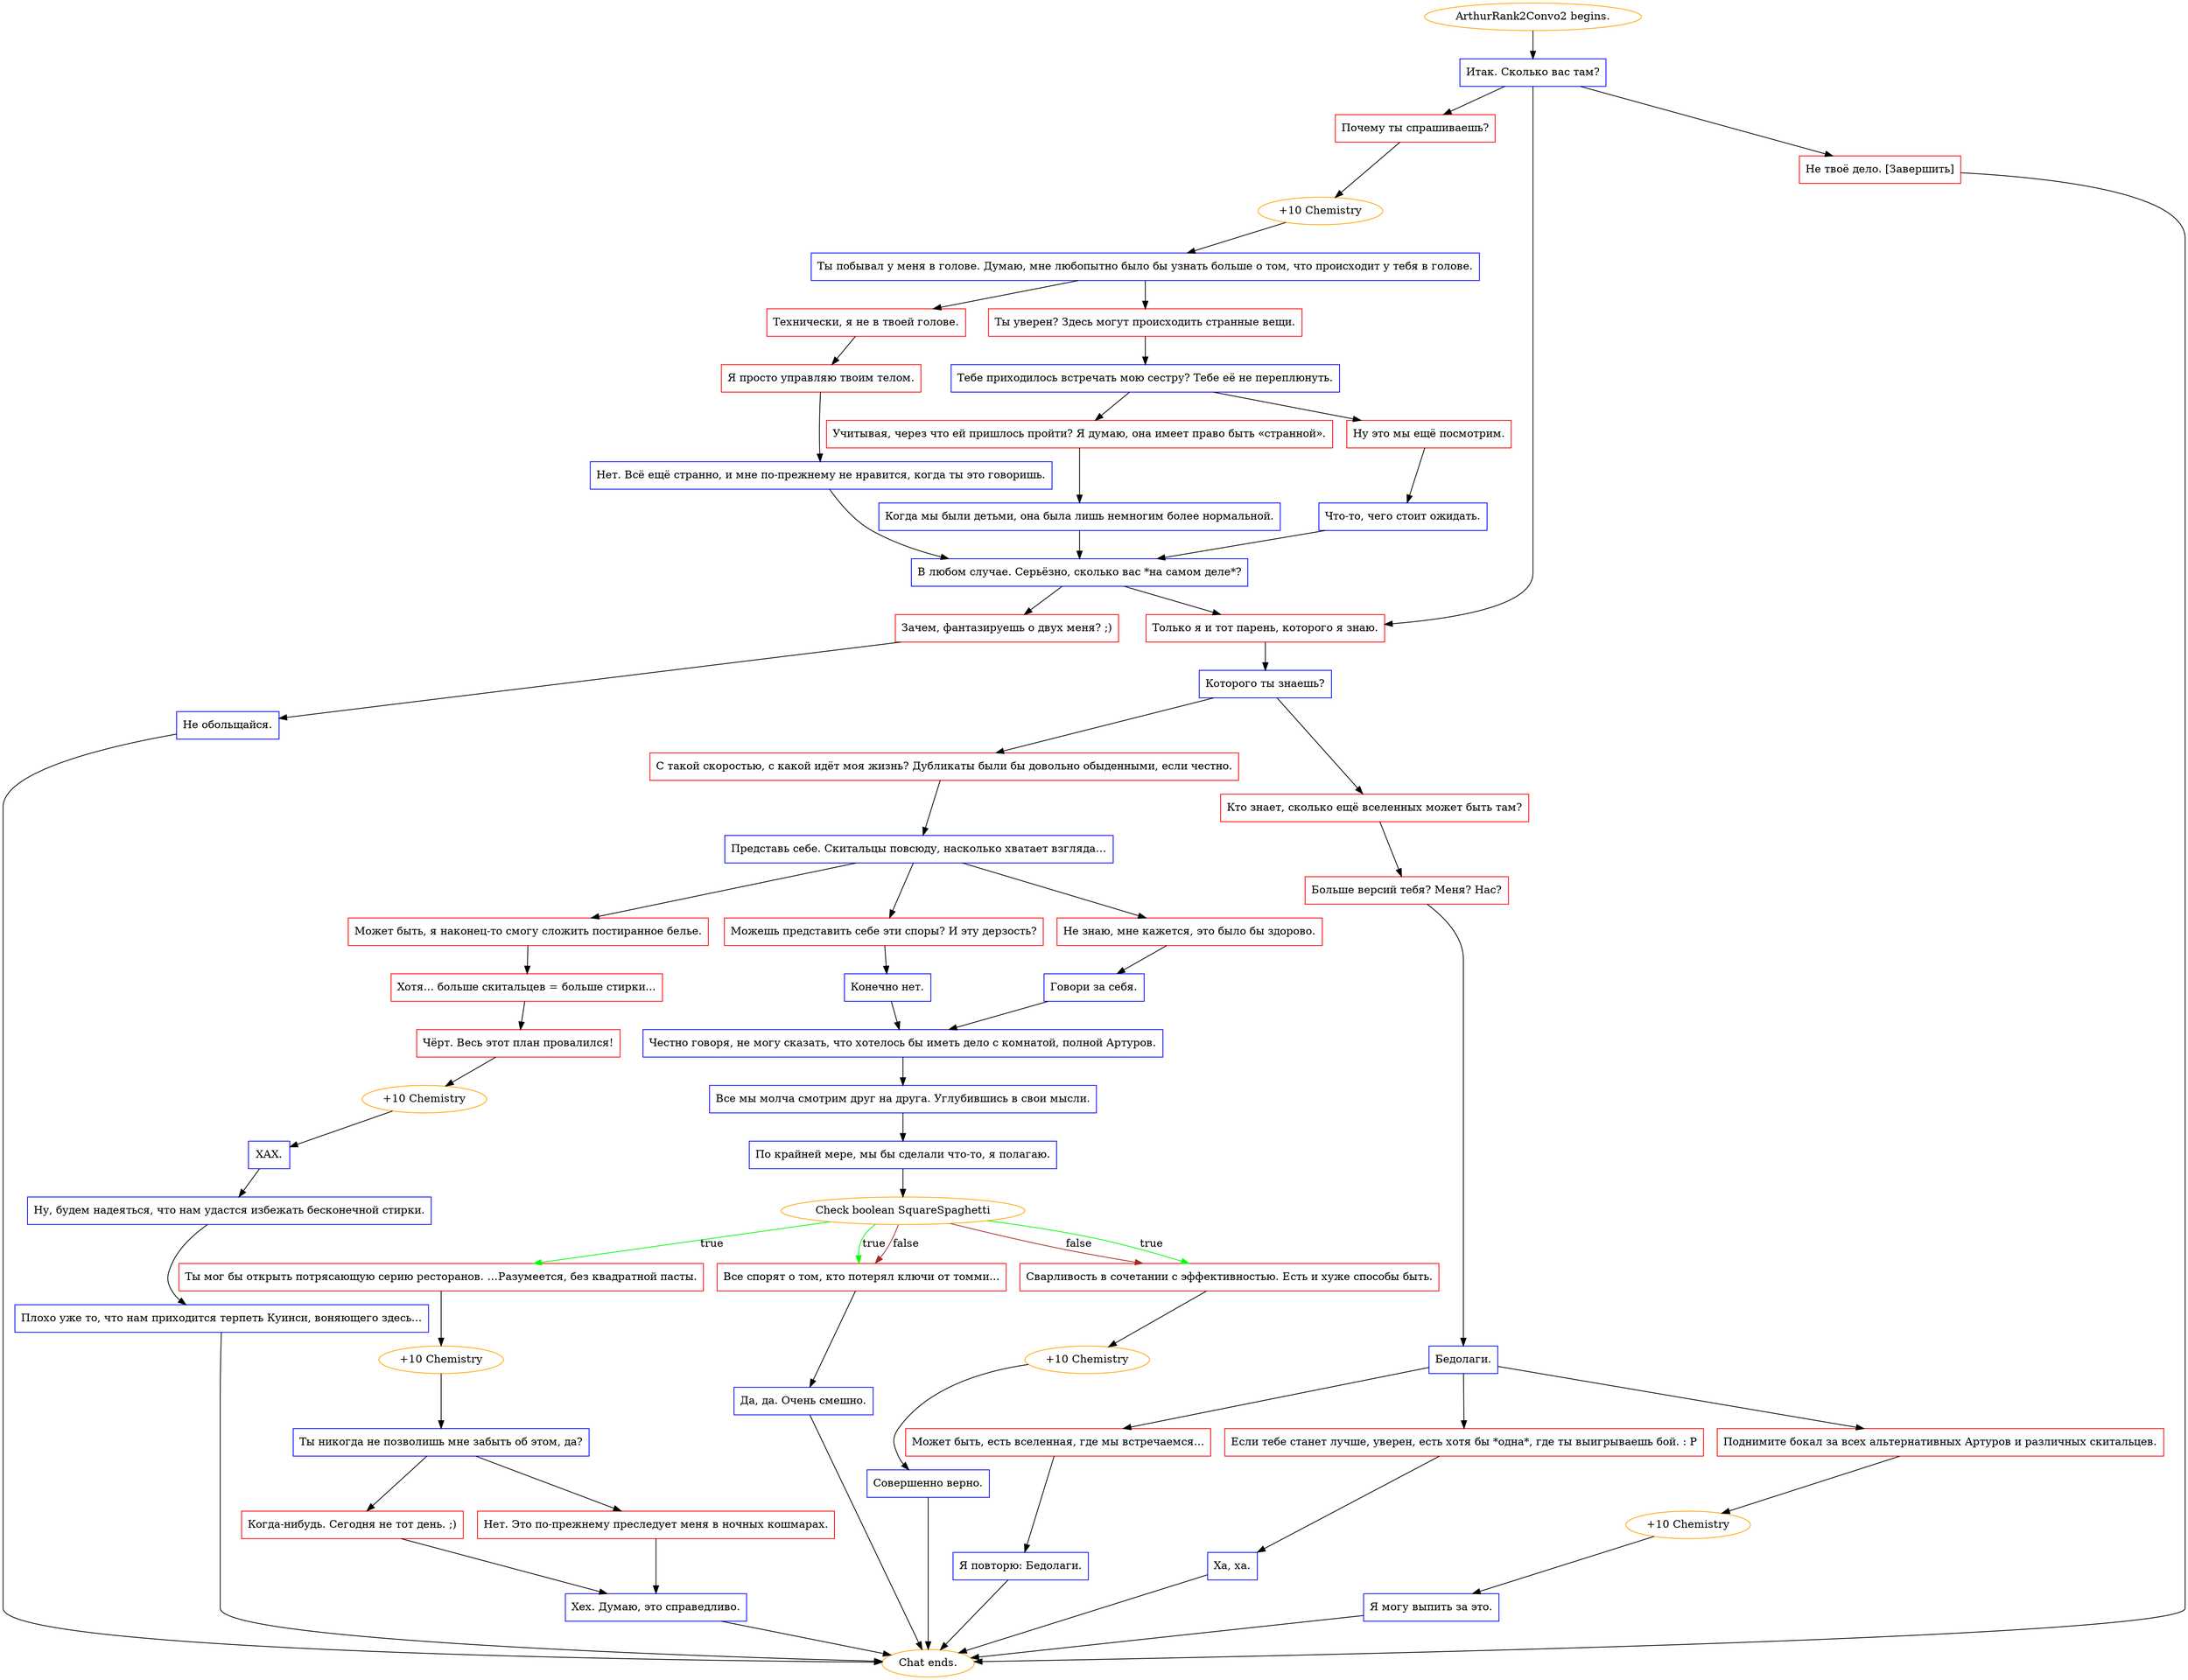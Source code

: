 digraph {
	"ArthurRank2Convo2 begins." [color=orange];
		"ArthurRank2Convo2 begins." -> j2299352;
	j2299352 [label="Итак. Сколько вас там?",shape=box,color=blue];
		j2299352 -> j3741157925;
		j2299352 -> j1327286562;
		j2299352 -> j484912956;
	j3741157925 [label="Почему ты спрашиваешь?",shape=box,color=red];
		j3741157925 -> j2087628021;
	j1327286562 [label="Не твоё дело. [Завершить]",shape=box,color=red];
		j1327286562 -> "Chat ends.";
	j484912956 [label="Только я и тот парень, которого я знаю.",shape=box,color=red];
		j484912956 -> j2332517084;
	j2087628021 [label="+10 Chemistry",color=orange];
		j2087628021 -> j2314090775;
	"Chat ends." [color=orange];
	j2332517084 [label="Которого ты знаешь?",shape=box,color=blue];
		j2332517084 -> j3225489950;
		j2332517084 -> j928334643;
	j2314090775 [label="Ты побывал у меня в голове. Думаю, мне любопытно было бы узнать больше о том, что происходит у тебя в голове.",shape=box,color=blue];
		j2314090775 -> j3364429983;
		j2314090775 -> j320046180;
	j3225489950 [label="С такой скоростью, с какой идёт моя жизнь? Дубликаты были бы довольно обыденными, если честно.",shape=box,color=red];
		j3225489950 -> j884283579;
	j928334643 [label="Кто знает, сколько ещё вселенных может быть там?",shape=box,color=red];
		j928334643 -> j227156848;
	j3364429983 [label="Технически, я не в твоей голове.",shape=box,color=red];
		j3364429983 -> j4118704685;
	j320046180 [label="Ты уверен? Здесь могут происходить странные вещи.",shape=box,color=red];
		j320046180 -> j3592576098;
	j884283579 [label="Представь себе. Скитальцы повсюду, насколько хватает взгляда…",shape=box,color=blue];
		j884283579 -> j2999773160;
		j884283579 -> j2803760963;
		j884283579 -> j431405495;
	j227156848 [label="Больше версий тебя? Меня? Нас?",shape=box,color=red];
		j227156848 -> j1022733991;
	j4118704685 [label="Я просто управляю твоим телом.",shape=box,color=red];
		j4118704685 -> j2710083544;
	j3592576098 [label="Тебе приходилось встречать мою сестру? Тебе её не переплюнуть.",shape=box,color=blue];
		j3592576098 -> j569005035;
		j3592576098 -> j253231469;
	j2999773160 [label="Может быть, я наконец-то смогу сложить постиранное белье.",shape=box,color=red];
		j2999773160 -> j1803262987;
	j2803760963 [label="Можешь представить себе эти споры? И эту дерзость?",shape=box,color=red];
		j2803760963 -> j854719276;
	j431405495 [label="Не знаю, мне кажется, это было бы здорово.",shape=box,color=red];
		j431405495 -> j1303351387;
	j1022733991 [label="Бедолаги.",shape=box,color=blue];
		j1022733991 -> j2739602111;
		j1022733991 -> j2715085225;
		j1022733991 -> j143414828;
	j2710083544 [label="Нет. Всё ещё странно, и мне по-прежнему не нравится, когда ты это говоришь.",shape=box,color=blue];
		j2710083544 -> j2661469249;
	j569005035 [label="Учитывая, через что ей пришлось пройти? Я думаю, она имеет право быть «странной».",shape=box,color=red];
		j569005035 -> j3361054452;
	j253231469 [label="Ну это мы ещё посмотрим.",shape=box,color=red];
		j253231469 -> j2698083370;
	j1803262987 [label="Хотя... больше скитальцев = больше стирки...",shape=box,color=red];
		j1803262987 -> j4291232415;
	j854719276 [label="Конечно нет.",shape=box,color=blue];
		j854719276 -> j4236858472;
	j1303351387 [label="Говори за себя.",shape=box,color=blue];
		j1303351387 -> j4236858472;
	j2739602111 [label="Может быть, есть вселенная, где мы встречаемся...",shape=box,color=red];
		j2739602111 -> j1958260419;
	j2715085225 [label="Если тебе станет лучше, уверен, есть хотя бы *одна*, где ты выигрываешь бой. : P",shape=box,color=red];
		j2715085225 -> j2212557637;
	j143414828 [label="Поднимите бокал за всех альтернативных Артуров и различных скитальцев.",shape=box,color=red];
		j143414828 -> j3701473298;
	j2661469249 [label="В любом случае. Серьёзно, сколько вас *на самом деле*?",shape=box,color=blue];
		j2661469249 -> j2064657051;
		j2661469249 -> j484912956;
	j3361054452 [label="Когда мы были детьми, она была лишь немногим более нормальной.",shape=box,color=blue];
		j3361054452 -> j2661469249;
	j2698083370 [label="Что-то, чего стоит ожидать.",shape=box,color=blue];
		j2698083370 -> j2661469249;
	j4291232415 [label="Чёрт. Весь этот план провалился!",shape=box,color=red];
		j4291232415 -> j3899635232;
	j4236858472 [label="Честно говоря, не могу сказать, что хотелось бы иметь дело с комнатой, полной Артуров.",shape=box,color=blue];
		j4236858472 -> j4018966645;
	j1958260419 [label="Я повторю: Бедолаги.",shape=box,color=blue];
		j1958260419 -> "Chat ends.";
	j2212557637 [label="Ха, ха.",shape=box,color=blue];
		j2212557637 -> "Chat ends.";
	j3701473298 [label="+10 Chemistry",color=orange];
		j3701473298 -> j2931479989;
	j2064657051 [label="Зачем, фантазируешь о двух меня? ;)",shape=box,color=red];
		j2064657051 -> j709396928;
	j3899635232 [label="+10 Chemistry",color=orange];
		j3899635232 -> j1737537752;
	j4018966645 [label="Все мы молча смотрим друг на друга. Углубившись в свои мысли.",shape=box,color=blue];
		j4018966645 -> j3689880240;
	j2931479989 [label="Я могу выпить за это.",shape=box,color=blue];
		j2931479989 -> "Chat ends.";
	j709396928 [label="Не обольщайся.",shape=box,color=blue];
		j709396928 -> "Chat ends.";
	j1737537752 [label="ХАХ.",shape=box,color=blue];
		j1737537752 -> j2338242692;
	j3689880240 [label="По крайней мере, мы бы сделали что-то, я полагаю.",shape=box,color=blue];
		j3689880240 -> j3719512554;
	j2338242692 [label="Ну, будем надеяться, что нам удастся избежать бесконечной стирки.",shape=box,color=blue];
		j2338242692 -> j1280127470;
	j3719512554 [label="Check boolean SquareSpaghetti",color=orange];
		j3719512554 -> j600320535 [label=true,color=green];
		j3719512554 -> j2942111874 [label=true,color=green];
		j3719512554 -> j3996846639 [label=true,color=green];
		j3719512554 -> j2942111874 [label=false,color=brown];
		j3719512554 -> j3996846639 [label=false,color=brown];
	j1280127470 [label="Плохо уже то, что нам приходится терпеть Куинси, воняющего здесь...",shape=box,color=blue];
		j1280127470 -> "Chat ends.";
	j600320535 [label="Ты мог бы открыть потрясающую серию ресторанов. …Разумеется, без квадратной пасты.",shape=box,color=red];
		j600320535 -> j1191957626;
	j2942111874 [label="Сварливость в сочетании с эффективностью. Есть и хуже способы быть.",shape=box,color=red];
		j2942111874 -> j2705033603;
	j3996846639 [label="Все спорят о том, кто потерял ключи от томми...",shape=box,color=red];
		j3996846639 -> j1343318984;
	j1191957626 [label="+10 Chemistry",color=orange];
		j1191957626 -> j1645760428;
	j2705033603 [label="+10 Chemistry",color=orange];
		j2705033603 -> j4240082454;
	j1343318984 [label="Да, да. Очень смешно.",shape=box,color=blue];
		j1343318984 -> "Chat ends.";
	j1645760428 [label="Ты никогда не позволишь мне забыть об этом, да?",shape=box,color=blue];
		j1645760428 -> j653014841;
		j1645760428 -> j594147491;
	j4240082454 [label="Совершенно верно.",shape=box,color=blue];
		j4240082454 -> "Chat ends.";
	j653014841 [label="Когда-нибудь. Сегодня не тот день. ;)",shape=box,color=red];
		j653014841 -> j829051236;
	j594147491 [label="Нет. Это по-прежнему преследует меня в ночных кошмарах.",shape=box,color=red];
		j594147491 -> j829051236;
	j829051236 [label="Хех. Думаю, это справедливо.",shape=box,color=blue];
		j829051236 -> "Chat ends.";
}